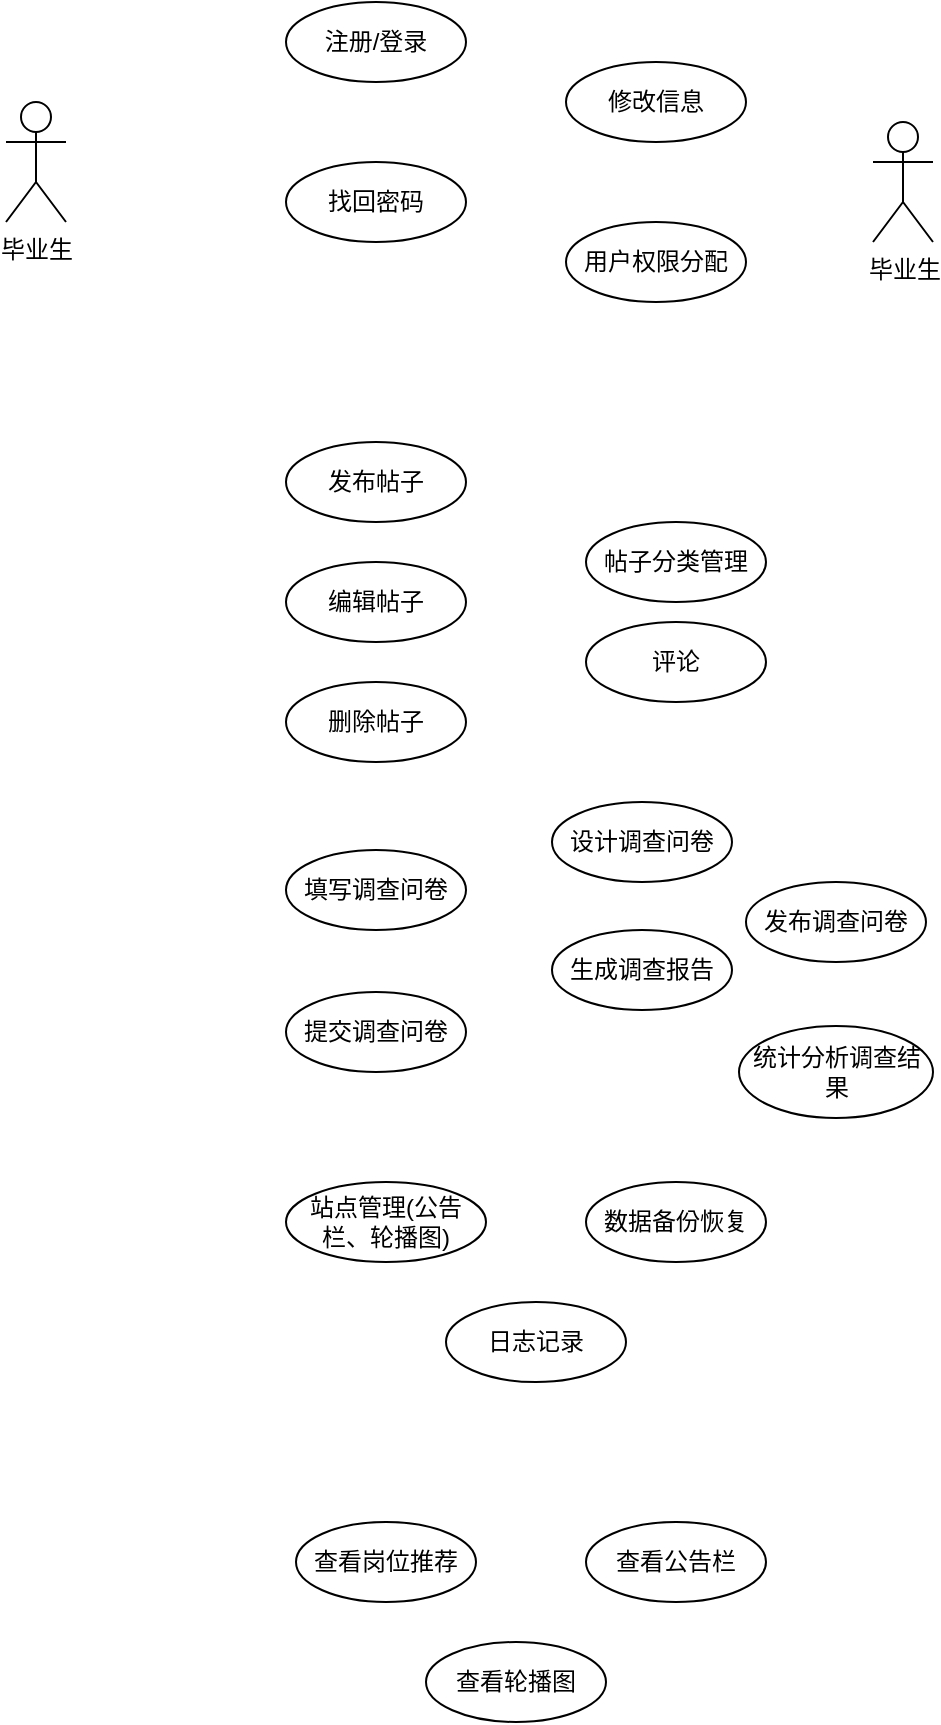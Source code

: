 <mxfile version="21.2.1" type="github">
  <diagram name="第 1 页" id="g3KXtieOOxCh1MCoZwCN">
    <mxGraphModel dx="529" dy="468" grid="1" gridSize="10" guides="1" tooltips="1" connect="1" arrows="1" fold="1" page="1" pageScale="1" pageWidth="827" pageHeight="1169" math="0" shadow="0">
      <root>
        <mxCell id="0" />
        <mxCell id="1" parent="0" />
        <mxCell id="UTOsZwBSe-IImrIxmHyV-1" value="毕业生" style="shape=umlActor;verticalLabelPosition=bottom;verticalAlign=top;html=1;" vertex="1" parent="1">
          <mxGeometry x="140" y="100" width="30" height="60" as="geometry" />
        </mxCell>
        <mxCell id="UTOsZwBSe-IImrIxmHyV-2" value="注册/登录" style="ellipse;whiteSpace=wrap;html=1;" vertex="1" parent="1">
          <mxGeometry x="280" y="50" width="90" height="40" as="geometry" />
        </mxCell>
        <mxCell id="UTOsZwBSe-IImrIxmHyV-6" value="修改信息" style="ellipse;whiteSpace=wrap;html=1;" vertex="1" parent="1">
          <mxGeometry x="420" y="80" width="90" height="40" as="geometry" />
        </mxCell>
        <mxCell id="UTOsZwBSe-IImrIxmHyV-7" value="找回密码" style="ellipse;whiteSpace=wrap;html=1;" vertex="1" parent="1">
          <mxGeometry x="280" y="130" width="90" height="40" as="geometry" />
        </mxCell>
        <mxCell id="UTOsZwBSe-IImrIxmHyV-8" value="用户权限分配" style="ellipse;whiteSpace=wrap;html=1;" vertex="1" parent="1">
          <mxGeometry x="420" y="160" width="90" height="40" as="geometry" />
        </mxCell>
        <mxCell id="UTOsZwBSe-IImrIxmHyV-9" value="帖子分类管理" style="ellipse;whiteSpace=wrap;html=1;" vertex="1" parent="1">
          <mxGeometry x="430" y="310" width="90" height="40" as="geometry" />
        </mxCell>
        <mxCell id="UTOsZwBSe-IImrIxmHyV-10" value="发布帖子" style="ellipse;whiteSpace=wrap;html=1;" vertex="1" parent="1">
          <mxGeometry x="280" y="270" width="90" height="40" as="geometry" />
        </mxCell>
        <mxCell id="UTOsZwBSe-IImrIxmHyV-11" value="编辑帖子" style="ellipse;whiteSpace=wrap;html=1;" vertex="1" parent="1">
          <mxGeometry x="280" y="330" width="90" height="40" as="geometry" />
        </mxCell>
        <mxCell id="UTOsZwBSe-IImrIxmHyV-12" value="删除帖子" style="ellipse;whiteSpace=wrap;html=1;" vertex="1" parent="1">
          <mxGeometry x="280" y="390" width="90" height="40" as="geometry" />
        </mxCell>
        <mxCell id="UTOsZwBSe-IImrIxmHyV-13" value="评论" style="ellipse;whiteSpace=wrap;html=1;" vertex="1" parent="1">
          <mxGeometry x="430" y="360" width="90" height="40" as="geometry" />
        </mxCell>
        <mxCell id="UTOsZwBSe-IImrIxmHyV-14" value="提交调查问卷" style="ellipse;whiteSpace=wrap;html=1;" vertex="1" parent="1">
          <mxGeometry x="280" y="545" width="90" height="40" as="geometry" />
        </mxCell>
        <mxCell id="UTOsZwBSe-IImrIxmHyV-15" value="设计调查问卷" style="ellipse;whiteSpace=wrap;html=1;" vertex="1" parent="1">
          <mxGeometry x="413" y="450" width="90" height="40" as="geometry" />
        </mxCell>
        <mxCell id="UTOsZwBSe-IImrIxmHyV-16" value="发布调查问卷" style="ellipse;whiteSpace=wrap;html=1;" vertex="1" parent="1">
          <mxGeometry x="510" y="490" width="90" height="40" as="geometry" />
        </mxCell>
        <mxCell id="UTOsZwBSe-IImrIxmHyV-17" value="填写调查问卷" style="ellipse;whiteSpace=wrap;html=1;" vertex="1" parent="1">
          <mxGeometry x="280" y="474" width="90" height="40" as="geometry" />
        </mxCell>
        <mxCell id="UTOsZwBSe-IImrIxmHyV-18" value="统计分析调查结果" style="ellipse;whiteSpace=wrap;html=1;" vertex="1" parent="1">
          <mxGeometry x="506.5" y="562" width="97" height="46" as="geometry" />
        </mxCell>
        <mxCell id="UTOsZwBSe-IImrIxmHyV-19" value="生成调查报告" style="ellipse;whiteSpace=wrap;html=1;" vertex="1" parent="1">
          <mxGeometry x="413" y="514" width="90" height="40" as="geometry" />
        </mxCell>
        <mxCell id="UTOsZwBSe-IImrIxmHyV-20" value="站点管理(公告栏、轮播图)" style="ellipse;whiteSpace=wrap;html=1;" vertex="1" parent="1">
          <mxGeometry x="280" y="640" width="100" height="40" as="geometry" />
        </mxCell>
        <mxCell id="UTOsZwBSe-IImrIxmHyV-21" value="数据备份恢复" style="ellipse;whiteSpace=wrap;html=1;" vertex="1" parent="1">
          <mxGeometry x="430" y="640" width="90" height="40" as="geometry" />
        </mxCell>
        <mxCell id="UTOsZwBSe-IImrIxmHyV-22" value="日志记录" style="ellipse;whiteSpace=wrap;html=1;" vertex="1" parent="1">
          <mxGeometry x="360" y="700" width="90" height="40" as="geometry" />
        </mxCell>
        <mxCell id="UTOsZwBSe-IImrIxmHyV-23" value="毕业生" style="shape=umlActor;verticalLabelPosition=bottom;verticalAlign=top;html=1;" vertex="1" parent="1">
          <mxGeometry x="573.5" y="110" width="30" height="60" as="geometry" />
        </mxCell>
        <mxCell id="UTOsZwBSe-IImrIxmHyV-24" value="查看岗位推荐" style="ellipse;whiteSpace=wrap;html=1;" vertex="1" parent="1">
          <mxGeometry x="285" y="810" width="90" height="40" as="geometry" />
        </mxCell>
        <mxCell id="UTOsZwBSe-IImrIxmHyV-25" value="查看公告栏" style="ellipse;whiteSpace=wrap;html=1;" vertex="1" parent="1">
          <mxGeometry x="430" y="810" width="90" height="40" as="geometry" />
        </mxCell>
        <mxCell id="UTOsZwBSe-IImrIxmHyV-26" value="查看轮播图" style="ellipse;whiteSpace=wrap;html=1;" vertex="1" parent="1">
          <mxGeometry x="350" y="870" width="90" height="40" as="geometry" />
        </mxCell>
      </root>
    </mxGraphModel>
  </diagram>
</mxfile>
